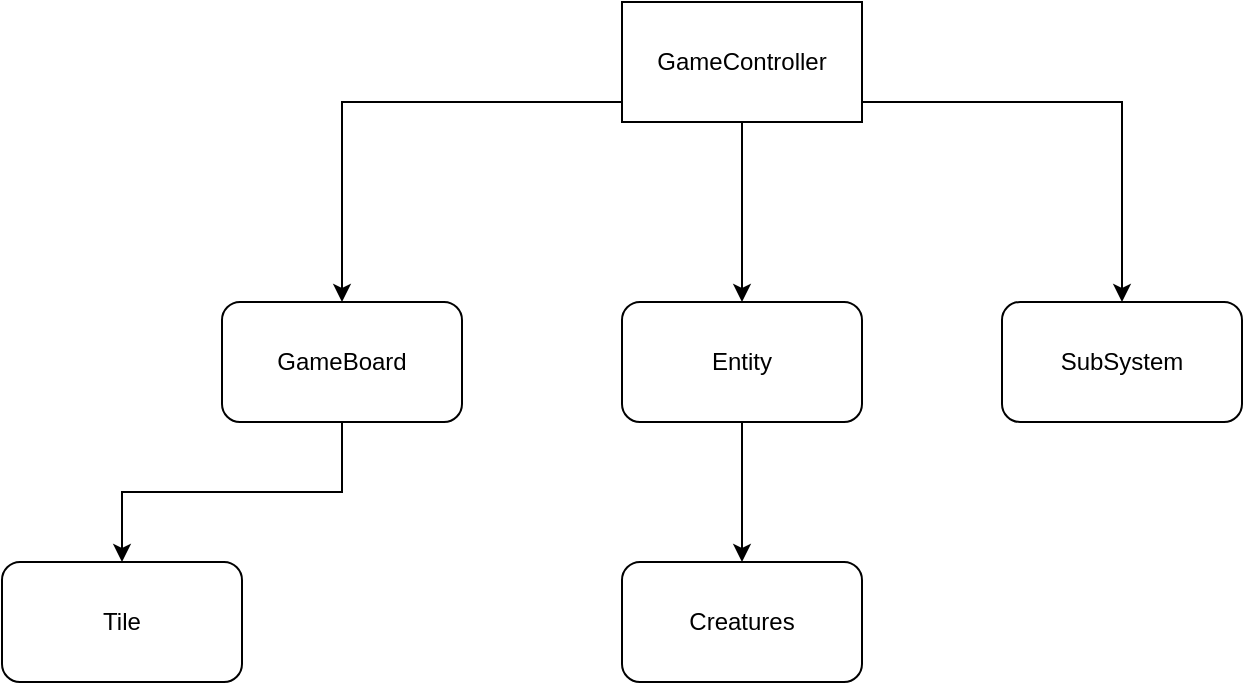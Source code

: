 <mxfile version="14.7.8" type="github">
  <diagram id="sBq5Ibsppubi978rq3mB" name="Page-1">
    <mxGraphModel dx="1422" dy="882" grid="1" gridSize="10" guides="1" tooltips="1" connect="1" arrows="1" fold="1" page="1" pageScale="1" pageWidth="827" pageHeight="1169" math="0" shadow="0">
      <root>
        <mxCell id="0" />
        <mxCell id="1" parent="0" />
        <mxCell id="baVZkfynPhV6iKH1tcXz-1" style="edgeStyle=orthogonalEdgeStyle;rounded=0;orthogonalLoop=1;jettySize=auto;html=1;" edge="1" parent="1" source="baVZkfynPhV6iKH1tcXz-4" target="baVZkfynPhV6iKH1tcXz-8">
          <mxGeometry relative="1" as="geometry">
            <Array as="points">
              <mxPoint x="270" y="180" />
            </Array>
          </mxGeometry>
        </mxCell>
        <mxCell id="baVZkfynPhV6iKH1tcXz-2" style="edgeStyle=orthogonalEdgeStyle;rounded=0;orthogonalLoop=1;jettySize=auto;html=1;" edge="1" parent="1" source="baVZkfynPhV6iKH1tcXz-4" target="baVZkfynPhV6iKH1tcXz-6">
          <mxGeometry relative="1" as="geometry">
            <Array as="points">
              <mxPoint x="470" y="300" />
              <mxPoint x="470" y="300" />
            </Array>
          </mxGeometry>
        </mxCell>
        <mxCell id="baVZkfynPhV6iKH1tcXz-3" style="edgeStyle=orthogonalEdgeStyle;rounded=0;orthogonalLoop=1;jettySize=auto;html=1;" edge="1" parent="1" source="baVZkfynPhV6iKH1tcXz-4" target="baVZkfynPhV6iKH1tcXz-11">
          <mxGeometry relative="1" as="geometry">
            <mxPoint x="660" y="280" as="targetPoint" />
            <Array as="points">
              <mxPoint x="660" y="180" />
            </Array>
          </mxGeometry>
        </mxCell>
        <mxCell id="baVZkfynPhV6iKH1tcXz-4" value="&lt;div&gt;GameController&lt;/div&gt;" style="rounded=0;whiteSpace=wrap;html=1;" vertex="1" parent="1">
          <mxGeometry x="410" y="130" width="120" height="60" as="geometry" />
        </mxCell>
        <mxCell id="baVZkfynPhV6iKH1tcXz-5" style="edgeStyle=orthogonalEdgeStyle;rounded=0;orthogonalLoop=1;jettySize=auto;html=1;" edge="1" parent="1" source="baVZkfynPhV6iKH1tcXz-6" target="baVZkfynPhV6iKH1tcXz-9">
          <mxGeometry relative="1" as="geometry">
            <Array as="points">
              <mxPoint x="470" y="430" />
              <mxPoint x="470" y="430" />
            </Array>
          </mxGeometry>
        </mxCell>
        <mxCell id="baVZkfynPhV6iKH1tcXz-6" value="&lt;div&gt;Entity&lt;/div&gt;" style="rounded=1;whiteSpace=wrap;html=1;" vertex="1" parent="1">
          <mxGeometry x="410" y="280" width="120" height="60" as="geometry" />
        </mxCell>
        <mxCell id="baVZkfynPhV6iKH1tcXz-7" style="edgeStyle=orthogonalEdgeStyle;rounded=0;orthogonalLoop=1;jettySize=auto;html=1;" edge="1" parent="1" source="baVZkfynPhV6iKH1tcXz-8" target="baVZkfynPhV6iKH1tcXz-10">
          <mxGeometry relative="1" as="geometry" />
        </mxCell>
        <mxCell id="baVZkfynPhV6iKH1tcXz-8" value="&lt;div&gt;GameBoard&lt;/div&gt;" style="rounded=1;whiteSpace=wrap;html=1;" vertex="1" parent="1">
          <mxGeometry x="210" y="280" width="120" height="60" as="geometry" />
        </mxCell>
        <mxCell id="baVZkfynPhV6iKH1tcXz-9" value="&lt;div&gt;Creatures&lt;/div&gt;" style="rounded=1;whiteSpace=wrap;html=1;" vertex="1" parent="1">
          <mxGeometry x="410" y="410" width="120" height="60" as="geometry" />
        </mxCell>
        <mxCell id="baVZkfynPhV6iKH1tcXz-10" value="Tile" style="rounded=1;whiteSpace=wrap;html=1;" vertex="1" parent="1">
          <mxGeometry x="100" y="410" width="120" height="60" as="geometry" />
        </mxCell>
        <mxCell id="baVZkfynPhV6iKH1tcXz-11" value="&lt;div&gt;SubSystem&lt;/div&gt;" style="rounded=1;whiteSpace=wrap;html=1;" vertex="1" parent="1">
          <mxGeometry x="600" y="280" width="120" height="60" as="geometry" />
        </mxCell>
      </root>
    </mxGraphModel>
  </diagram>
</mxfile>
